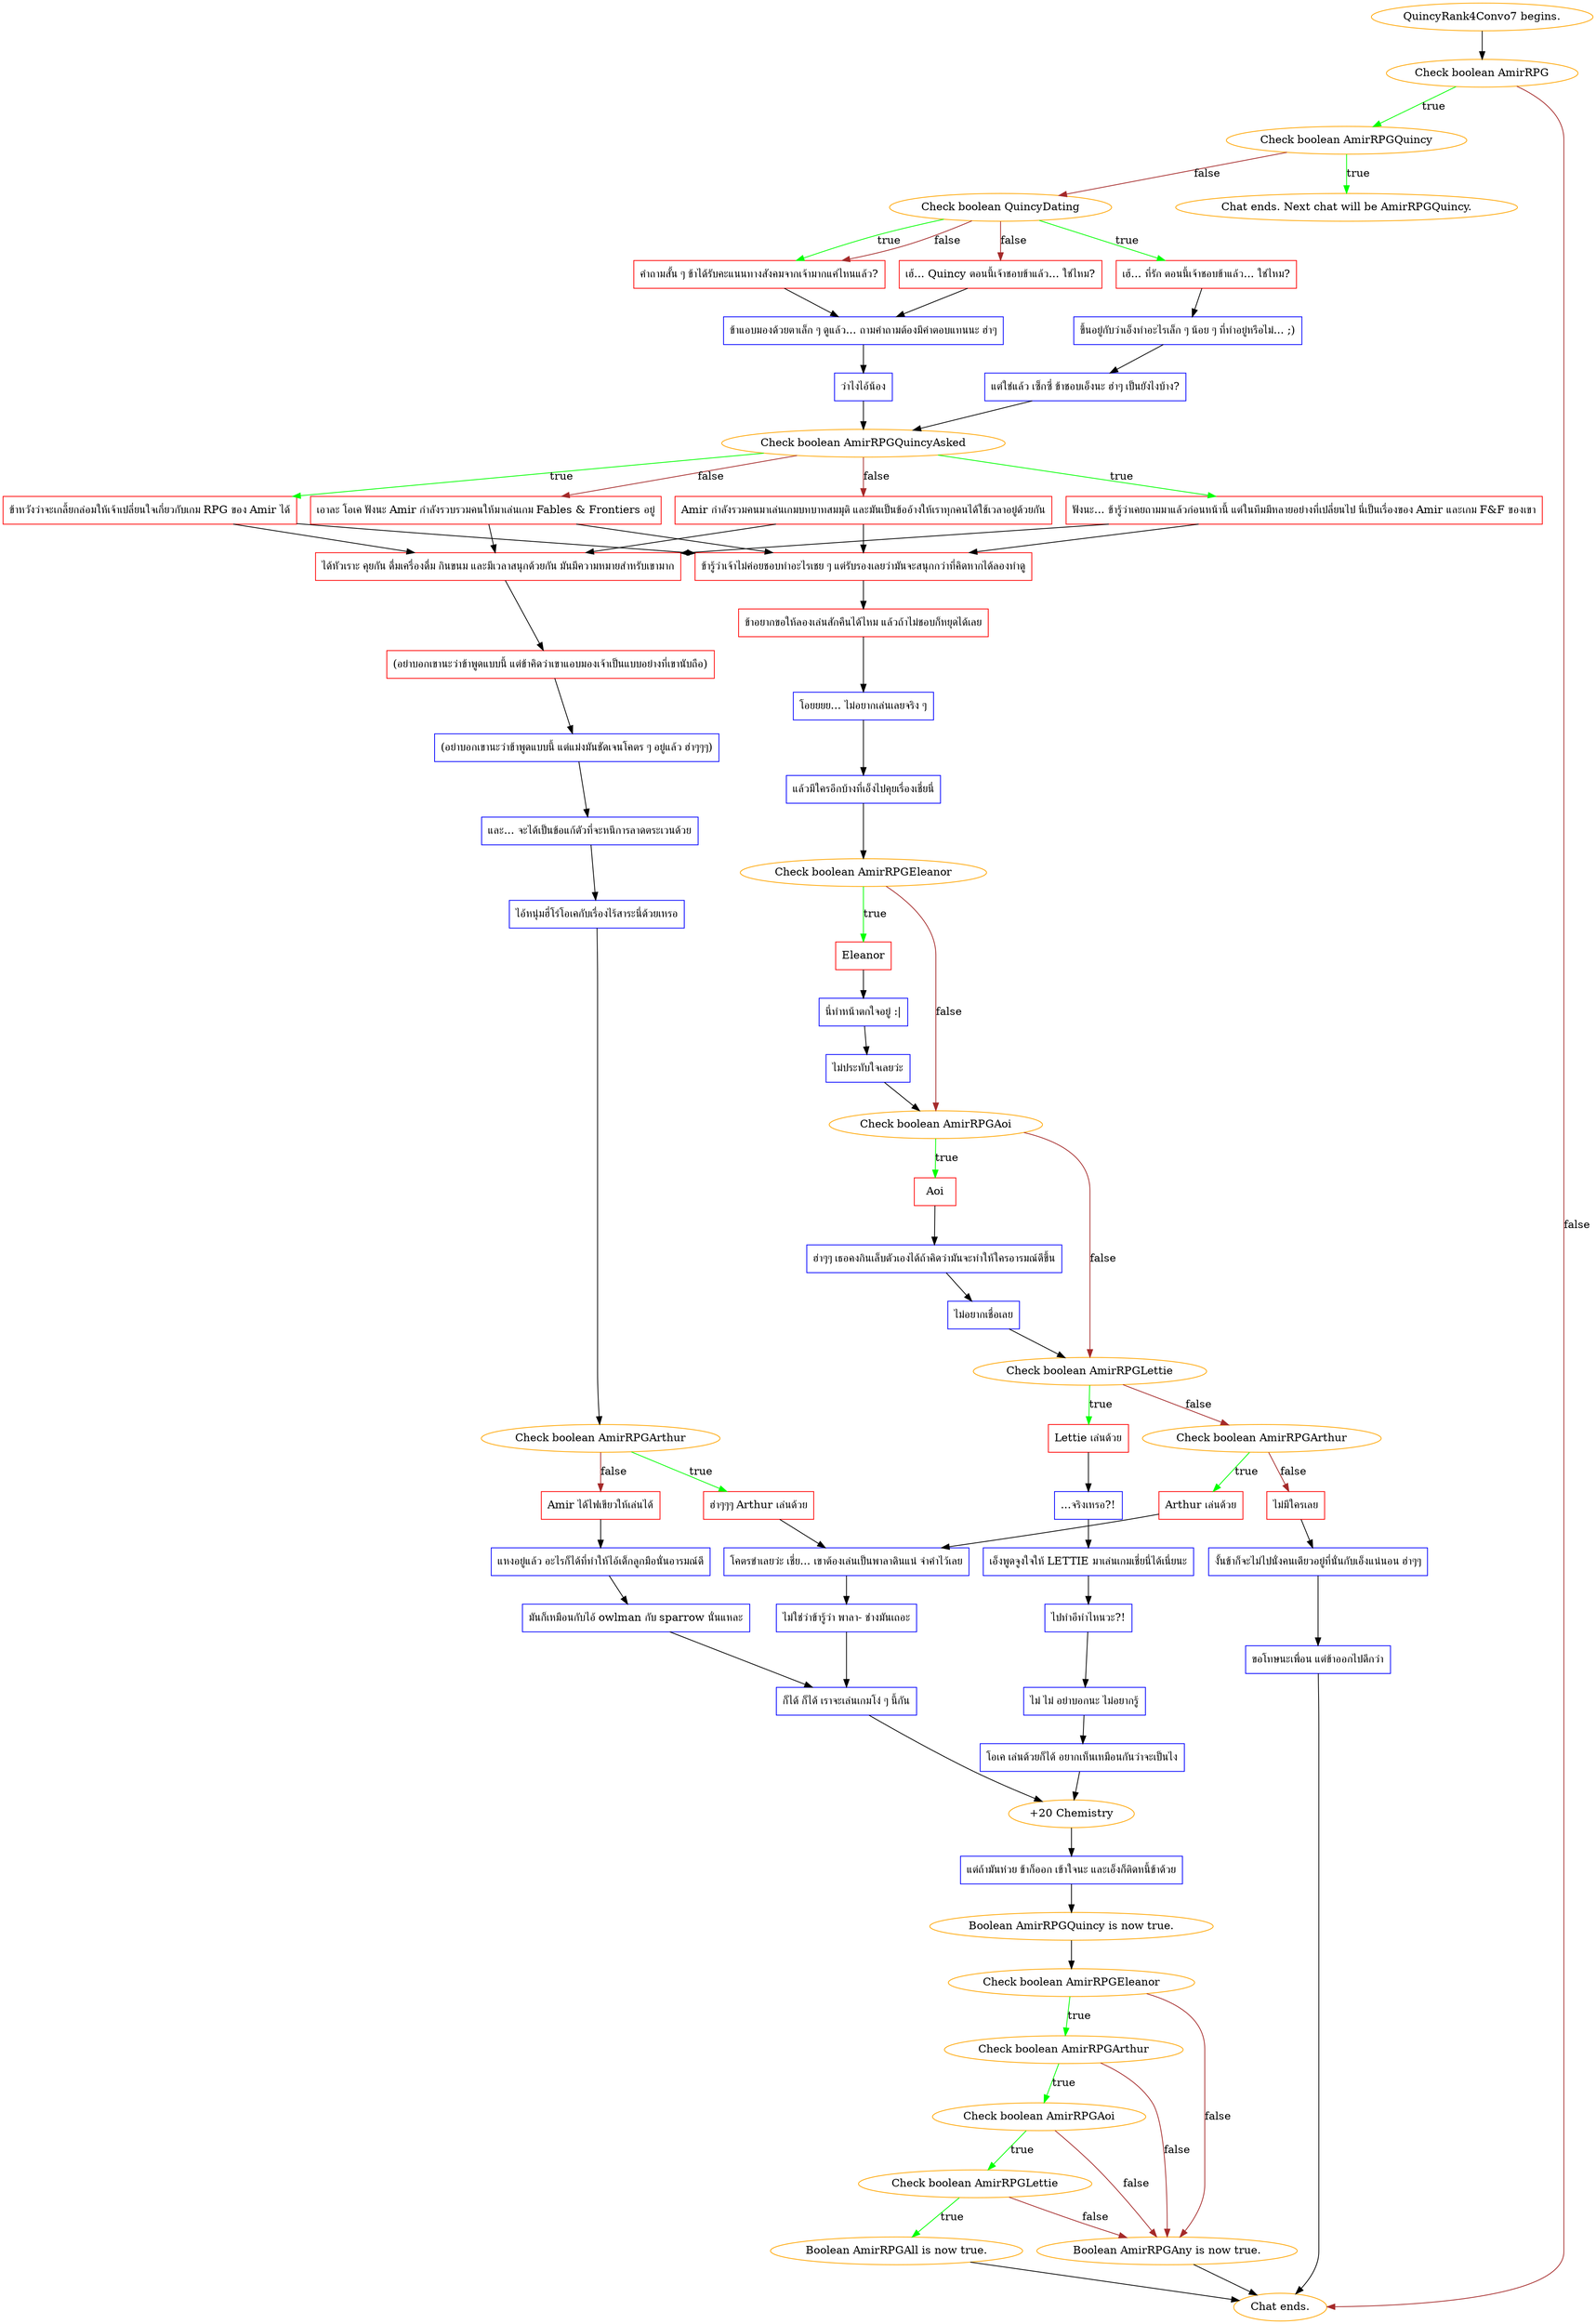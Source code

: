 digraph {
	"QuincyRank4Convo7 begins." [color=orange];
		"QuincyRank4Convo7 begins." -> j1894892187;
	j1894892187 [label="Check boolean AmirRPG",color=orange];
		j1894892187 -> j1845729516 [label=true,color=green];
		j1894892187 -> "Chat ends." [label=false,color=brown];
	j1845729516 [label="Check boolean AmirRPGQuincy",color=orange];
		j1845729516 -> "Chat ends. Next chat will be AmirRPGQuincy." [label=true,color=green];
		j1845729516 -> j3190823774 [label=false,color=brown];
	"Chat ends." [color=orange];
	"Chat ends. Next chat will be AmirRPGQuincy." [color=orange];
	j3190823774 [label="Check boolean QuincyDating",color=orange];
		j3190823774 -> j22963414 [label=true,color=green];
		j3190823774 -> j1697309614 [label=true,color=green];
		j3190823774 -> j85207431 [label=false,color=brown];
		j3190823774 -> j1697309614 [label=false,color=brown];
	j22963414 [label="เฮ้... ที่รัก ตอนนี้เจ้าชอบข้าแล้ว... ใช่ไหม?",shape=box,color=red];
		j22963414 -> j397102764;
	j1697309614 [label="คำถามสั้น ๆ ข้าได้รับคะแนนทางสังคมจากเจ้ามากแค่ไหนแล้ว?",shape=box,color=red];
		j1697309614 -> j1789920599;
	j85207431 [label="เฮ้... Quincy ตอนนี้เจ้าชอบข้าแล้ว... ใช่ไหม?",shape=box,color=red];
		j85207431 -> j1789920599;
	j397102764 [label="ขึ้นอยู่กับว่าเอ็งทำอะไรเล็ก ๆ น้อย ๆ ที่ทำอยู่หรือไม่... ;)",shape=box,color=blue];
		j397102764 -> j383596212;
	j1789920599 [label="ข้าแอบมองด้วยตาเล็ก ๆ ดูแล้ว... ถามคำถามต้องมีค่าตอบแทนนะ ฮ่าๆ",shape=box,color=blue];
		j1789920599 -> j2385363940;
	j383596212 [label="แต่ใช่แล้ว เซ็กซี่ ข้าชอบเอ็งนะ ฮ่าๆ เป็นยังไงบ้าง?",shape=box,color=blue];
		j383596212 -> j1357037147;
	j2385363940 [label="ว่าไงไอ้น้อง",shape=box,color=blue];
		j2385363940 -> j1357037147;
	j1357037147 [label="Check boolean AmirRPGQuincyAsked",color=orange];
		j1357037147 -> j2536922362 [label=true,color=green];
		j1357037147 -> j2032109907 [label=true,color=green];
		j1357037147 -> j2696169957 [label=false,color=brown];
		j1357037147 -> j2024149094 [label=false,color=brown];
	j2536922362 [label="ฟังนะ... ข้ารู้ว่าเคยถามมาแล้วก่อนหน้านี้ แต่ในทีมมีหลายอย่างที่เปลี่ยนไป นี่เป็นเรื่องของ Amir และเกม F&F ของเขา",shape=box,color=red];
		j2536922362 -> j2667349349;
		j2536922362 -> j523711266;
	j2032109907 [label="ข้าหวังว่าจะเกลี้ยกล่อมให้เจ้าเปลี่ยนใจเกี่ยวกับเกม RPG ของ Amir ได้",shape=box,color=red];
		j2032109907 -> j2667349349;
		j2032109907 -> j523711266;
	j2696169957 [label="เอาละ โอเค ฟังนะ Amir กำลังรวบรวมคนให้มาเล่นเกม Fables & Frontiers อยู่",shape=box,color=red];
		j2696169957 -> j2667349349;
		j2696169957 -> j523711266;
	j2024149094 [label="Amir กำลังรวมคนมาเล่นเกมบทบาทสมมุติ และมันเป็นข้ออ้างให้เราทุกคนได้ใช้เวลาอยู่ด้วยกัน",shape=box,color=red];
		j2024149094 -> j2667349349;
		j2024149094 -> j523711266;
	j2667349349 [label="ข้ารู้ว่าเจ้าไม่ค่อยชอบทำอะไรเชย ๆ แต่รับรองเลยว่ามันจะสนุกกว่าที่คิดหากได้ลองทำดู",shape=box,color=red];
		j2667349349 -> j778411385;
	j523711266 [label="ได้หัวเราะ คุยกัน ดื่มเครื่องดื่ม กินขนม และมีเวลาสนุกด้วยกัน มันมีความหมายสำหรับเขามาก",shape=box,color=red];
		j523711266 -> j622699456;
	j778411385 [label="ข้าอยากขอให้ลองเล่นสักคืนได้ไหม แล้วถ้าไม่ชอบก็หยุดได้เลย",shape=box,color=red];
		j778411385 -> j3899309187;
	j622699456 [label="(อย่าบอกเขานะว่าข้าพูดแบบนี้ แต่ข้าคิดว่าเขาแอบมองเจ้าเป็นแบบอย่างที่เขานับถือ)",shape=box,color=red];
		j622699456 -> j310251968;
	j3899309187 [label="โอยยยย... ไม่อยากเล่นเลยจริง ๆ",shape=box,color=blue];
		j3899309187 -> j649008736;
	j310251968 [label="(อย่าบอกเขานะว่าข้าพูดแบบนี้ แต่แม่งมันชัดเจนโคตร ๆ อยู่แล้ว ฮ่าๆๆๆ)",shape=box,color=blue];
		j310251968 -> j1571897455;
	j649008736 [label="แล้วมีใครอีกบ้างที่เอ็งไปคุยเรื่องเชี่ยนี่",shape=box,color=blue];
		j649008736 -> j3332088726;
	j1571897455 [label="และ... จะได้เป็นข้อแก้ตัวที่จะหนีการลาดตระเวนด้วย",shape=box,color=blue];
		j1571897455 -> j316300616;
	j3332088726 [label="Check boolean AmirRPGEleanor",color=orange];
		j3332088726 -> j2178531169 [label=true,color=green];
		j3332088726 -> j2586803196 [label=false,color=brown];
	j316300616 [label="ไอ้หนุ่มฮี่โร่โอเคกับเรื่องไร้สาระนี่ด้วยเหรอ",shape=box,color=blue];
		j316300616 -> j2796444917;
	j2178531169 [label="Eleanor",shape=box,color=red];
		j2178531169 -> j873879255;
	j2586803196 [label="Check boolean AmirRPGAoi",color=orange];
		j2586803196 -> j2757082439 [label=true,color=green];
		j2586803196 -> j249376932 [label=false,color=brown];
	j2796444917 [label="Check boolean AmirRPGArthur",color=orange];
		j2796444917 -> j3780346704 [label=true,color=green];
		j2796444917 -> j3557670344 [label=false,color=brown];
	j873879255 [label="นี่ทำหน้าตกใจอยู่ :|",shape=box,color=blue];
		j873879255 -> j2278134822;
	j2757082439 [label="Aoi",shape=box,color=red];
		j2757082439 -> j3571818569;
	j249376932 [label="Check boolean AmirRPGLettie",color=orange];
		j249376932 -> j1960687773 [label=true,color=green];
		j249376932 -> j1159174553 [label=false,color=brown];
	j3780346704 [label="ฮ่าๆๆๆ Arthur เล่นด้วย",shape=box,color=red];
		j3780346704 -> j4000487147;
	j3557670344 [label="Amir ได้ไฟเขียวให้เล่นได้",shape=box,color=red];
		j3557670344 -> j437229422;
	j2278134822 [label="ไม่ประทับใจเลยว่ะ",shape=box,color=blue];
		j2278134822 -> j2586803196;
	j3571818569 [label="ฮ่าๆๆ เธอคงกินเล็บตัวเองได้ถ้าคิดว่ามันจะทำให้ใครอารมณ์ดีขึ้น",shape=box,color=blue];
		j3571818569 -> j2897796283;
	j1960687773 [label="Lettie เล่นด้วย",shape=box,color=red];
		j1960687773 -> j1152655716;
	j1159174553 [label="Check boolean AmirRPGArthur",color=orange];
		j1159174553 -> j2356879924 [label=true,color=green];
		j1159174553 -> j4145988376 [label=false,color=brown];
	j4000487147 [label="โคตรขำเลยว่ะ เชี่ย... เขาต้องเล่นเป็นพาลาดินแน่ จำคำไว้เลย",shape=box,color=blue];
		j4000487147 -> j6662417;
	j437229422 [label="แหงอยู่แล้ว อะไรก็ได้ที่ทำให้ไอ้เด็กลูกมือนั่นอารมณ์ดี",shape=box,color=blue];
		j437229422 -> j2965306281;
	j2897796283 [label="ไม่อยากเชื่อเลย",shape=box,color=blue];
		j2897796283 -> j249376932;
	j1152655716 [label="...จริงเหรอ?!",shape=box,color=blue];
		j1152655716 -> j3955245373;
	j2356879924 [label="Arthur เล่นด้วย",shape=box,color=red];
		j2356879924 -> j4000487147;
	j4145988376 [label="ไม่มีใครเลย",shape=box,color=red];
		j4145988376 -> j3862563222;
	j6662417 [label="ไม่ใช่ว่าข้ารู้ว่า พาลา- ช่างมันเถอะ",shape=box,color=blue];
		j6662417 -> j1332560430;
	j2965306281 [label="มันก็เหมือนกับไอ้ owlman กับ sparrow นั่นแหละ",shape=box,color=blue];
		j2965306281 -> j1332560430;
	j3955245373 [label="เอ็งพูดจูงใจให้ LETTIE มาเล่นเกมเชี่ยนี่ได้เนี่ยนะ",shape=box,color=blue];
		j3955245373 -> j531949827;
	j3862563222 [label="งั้นข้าก็จะไม่ไปนั่งคนเดียวอยู่ที่นั่นกับเอ็งแน่นอน ฮ่าๆๆ",shape=box,color=blue];
		j3862563222 -> j2456482140;
	j1332560430 [label="ก็ได้ ก็ได้ เราจะเล่นเกมโง่ ๆ นี้กัน",shape=box,color=blue];
		j1332560430 -> j1930871400;
	j531949827 [label="ไปทำอีท่าไหนวะ?!",shape=box,color=blue];
		j531949827 -> j3276473980;
	j2456482140 [label="ขอโทษนะเพื่อน แต่ข้าออกไปดีกว่า",shape=box,color=blue];
		j2456482140 -> "Chat ends.";
	j1930871400 [label="+20 Chemistry",color=orange];
		j1930871400 -> j300854640;
	j3276473980 [label="ไม่ ไม่ อย่าบอกนะ ไม่อยากรู้",shape=box,color=blue];
		j3276473980 -> j2406163050;
	j300854640 [label="แต่ถ้ามันห่วย ข้าก็ออก เข้าใจนะ และเอ็งก็ติดหนี้ข้าด้วย",shape=box,color=blue];
		j300854640 -> j2600890740;
	j2406163050 [label="โอเค เล่นด้วยก็ได้ อยากเห็นเหมือนกันว่าจะเป็นไง",shape=box,color=blue];
		j2406163050 -> j1930871400;
	j2600890740 [label="Boolean AmirRPGQuincy is now true.",color=orange];
		j2600890740 -> j3475450443;
	j3475450443 [label="Check boolean AmirRPGEleanor",color=orange];
		j3475450443 -> j1061158905 [label=true,color=green];
		j3475450443 -> j1992773596 [label=false,color=brown];
	j1061158905 [label="Check boolean AmirRPGArthur",color=orange];
		j1061158905 -> j173832842 [label=true,color=green];
		j1061158905 -> j1992773596 [label=false,color=brown];
	j1992773596 [label="Boolean AmirRPGAny is now true.",color=orange];
		j1992773596 -> "Chat ends.";
	j173832842 [label="Check boolean AmirRPGAoi",color=orange];
		j173832842 -> j530051719 [label=true,color=green];
		j173832842 -> j1992773596 [label=false,color=brown];
	j530051719 [label="Check boolean AmirRPGLettie",color=orange];
		j530051719 -> j2677000302 [label=true,color=green];
		j530051719 -> j1992773596 [label=false,color=brown];
	j2677000302 [label="Boolean AmirRPGAll is now true.",color=orange];
		j2677000302 -> "Chat ends.";
}